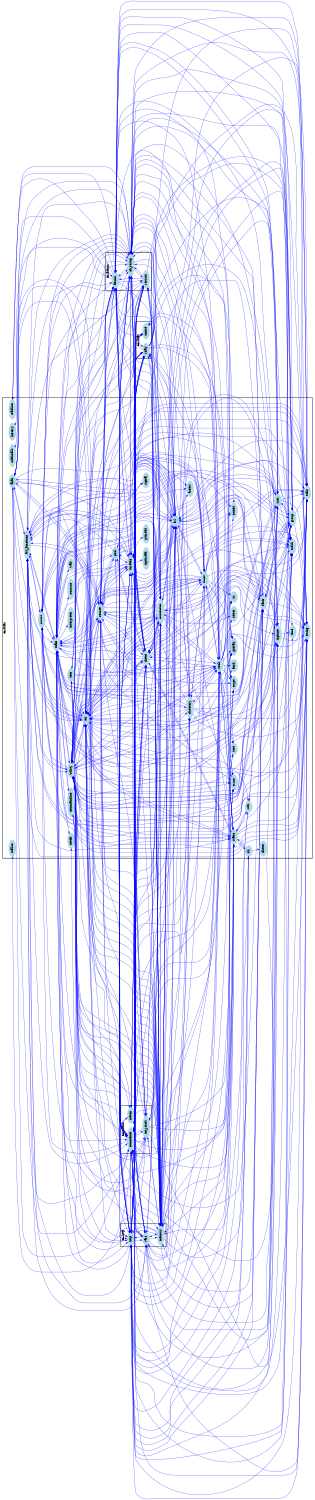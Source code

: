 digraph G {
size = "10,10";
rotate = 90;
subgraph cluster0 {
label = "CL:http";
color = black;
style = bold;
"http"[label="http",shape=ellipse,color=lightblue,fontcolor=black,style=filled];
"vars"[label="vars",shape=ellipse,color=lightblue,fontcolor=black,style=filled];
"memory"[label="memory",shape=ellipse,color=lightblue,fontcolor=black,style=filled];
}
subgraph cluster1 {
label = "CL:match";
color = black;
style = bold;
"match"[label="match",shape=ellipse,color=lightblue,fontcolor=black,style=filled];
"commands"[label="commands",shape=ellipse,color=lightblue,fontcolor=black,style=filled];
"ice_resolv"[label="ice_resolv",shape=ellipse,color=lightblue,fontcolor=black,style=filled];
}
subgraph cluster2 {
label = "CL:admin";
color = black;
style = bold;
"admin"[label="admin",shape=ellipse,color=lightblue,fontcolor=black,style=filled];
"ice_string"[label="ice_string",shape=ellipse,color=lightblue,fontcolor=black,style=filled];
"restrict"[label="restrict",shape=ellipse,color=lightblue,fontcolor=black,style=filled];
}
subgraph cluster3 {
label = "CL:relay";
color = black;
style = bold;
"relay"[label="relay",shape=ellipse,color=lightblue,fontcolor=black,style=filled];
"unistd"[label="unistd",shape=ellipse,color=lightblue,fontcolor=black,style=filled];
}
subgraph cluster4 {
label = "CL:alias";
color = black;
style = bold;
"alias"[label="alias",shape=ellipse,color=lightblue,fontcolor=black,style=filled];
"avl_functions"[label="avl_functions",shape=ellipse,color=lightblue,fontcolor=black,style=filled];
"utility"[label="utility",shape=ellipse,color=lightblue,fontcolor=black,style=filled];
"stdio"[label="stdio",shape=ellipse,color=lightblue,fontcolor=black,style=filled];
"log"[label="log",shape=ellipse,color=lightblue,fontcolor=black,style=filled];
"inet"[label="inet",shape=ellipse,color=lightblue,fontcolor=black,style=filled];
"source"[label="source",shape=ellipse,color=lightblue,fontcolor=black,style=filled];
"client"[label="client",shape=ellipse,color=lightblue,fontcolor=black,style=filled];
"stdlib"[label="stdlib",shape=ellipse,color=lightblue,fontcolor=black,style=filled];
"avl"[label="avl",shape=ellipse,color=lightblue,fontcolor=black,style=filled];
"threads"[label="threads",shape=ellipse,color=lightblue,fontcolor=black,style=filled];
"group"[label="group",shape=ellipse,color=lightblue,fontcolor=black,style=filled];
"socket"[label="socket",shape=ellipse,color=lightblue,fontcolor=black,style=filled];
"basic"[label="basic",shape=ellipse,color=lightblue,fontcolor=black,style=filled];
"user"[label="user",shape=ellipse,color=lightblue,fontcolor=black,style=filled];
"sock"[label="sock",shape=ellipse,color=lightblue,fontcolor=black,style=filled];
"string"[label="string",shape=ellipse,color=lightblue,fontcolor=black,style=filled];
"in"[label="in",shape=ellipse,color=lightblue,fontcolor=black,style=filled];
"static"[label="static",shape=ellipse,color=lightblue,fontcolor=black,style=filled];
"main"[label="main",shape=ellipse,color=lightblue,fontcolor=black,style=filled];
"netdb"[label="netdb",shape=ellipse,color=lightblue,fontcolor=black,style=filled];
"timer"[label="timer",shape=ellipse,color=lightblue,fontcolor=black,style=filled];
"directory"[label="directory",shape=ellipse,color=lightblue,fontcolor=black,style=filled];
"select"[label="select",shape=ellipse,color=lightblue,fontcolor=black,style=filled];
"connection"[label="connection",shape=ellipse,color=lightblue,fontcolor=black,style=filled];
"logtime"[label="logtime",shape=ellipse,color=lightblue,fontcolor=black,style=filled];
"ctype"[label="ctype",shape=ellipse,color=lightblue,fontcolor=black,style=filled];
"fcntl"[label="fcntl",shape=ellipse,color=lightblue,fontcolor=black,style=filled];
"pool"[label="pool",shape=ellipse,color=lightblue,fontcolor=black,style=filled];
"interpreter"[label="interpreter",shape=ellipse,color=lightblue,fontcolor=black,style=filled];
"item"[label="item",shape=ellipse,color=lightblue,fontcolor=black,style=filled];
"assert"[label="assert",shape=ellipse,color=lightblue,fontcolor=black,style=filled];
"commandline"[label="commandline",shape=ellipse,color=lightblue,fontcolor=black,style=filled];
"mount"[label="mount",shape=ellipse,color=lightblue,fontcolor=black,style=filled];
"stat"[label="stat",shape=ellipse,color=lightblue,fontcolor=black,style=filled];
"globals"[label="globals",shape=ellipse,color=lightblue,fontcolor=black,style=filled];
"readline"[label="readline",shape=ellipse,color=lightblue,fontcolor=black,style=filled];
"mathcalls"[label="mathcalls",shape=ellipse,color=lightblue,fontcolor=black,style=filled];
"history"[label="history",shape=ellipse,color=lightblue,fontcolor=black,style=filled];
"resource"[label="resource",shape=ellipse,color=lightblue,fontcolor=black,style=filled];
"dir"[label="dir",shape=ellipse,color=lightblue,fontcolor=black,style=filled];
"dirent"[label="dirent",shape=ellipse,color=lightblue,fontcolor=black,style=filled];
"signal"[label="signal",shape=ellipse,color=lightblue,fontcolor=black,style=filled];
"sigthread"[label="sigthread",shape=ellipse,color=lightblue,fontcolor=black,style=filled];
"time"[label="time",shape=ellipse,color=lightblue,fontcolor=black,style=filled];
"errno"[label="errno",shape=ellipse,color=lightblue,fontcolor=black,style=filled];
"pthread"[label="pthread",shape=ellipse,color=lightblue,fontcolor=black,style=filled];
"malloc"[label="malloc",shape=ellipse,color=lightblue,fontcolor=black,style=filled];
"wait"[label="wait",shape=ellipse,color=lightblue,fontcolor=black,style=filled];
}
"match" -> "http"[color=blue,font=6];
"ice_resolv" -> "relay"[color=blue,font=6];
"restrict" -> "ice_string"[color=blue,font=6];
"memory" -> "alias"[color=blue,font=6];
"avl_functions" -> "alias"[color=blue,font=6];
"utility" -> "unistd"[color=blue,font=6];
"log" -> "admin"[color=blue,font=6];
"relay" -> "client"[color=blue,font=6];
"source" -> "threads"[color=blue,font=6];
"utility" -> "source"[color=blue,font=6];
"source" -> "stdlib"[color=blue,font=6];
"relay" -> "ice_string"[color=blue,font=6];
"utility" -> "relay"[color=blue,font=6];
"avl" -> "memory"[color=blue,font=6];
"relay" -> "avl"[color=blue,font=6];
"source" -> "socket"[color=blue,font=6];
"sock" -> "commands"[color=blue,font=6];
"basic" -> "group"[color=blue,font=6];
"basic" -> "threads"[color=blue,font=6];
"memory" -> "stdio"[color=blue,font=6];
"admin" -> "string"[color=blue,font=6];
"avl_functions" -> "stdio"[color=blue,font=6];
"utility" -> "in"[color=blue,font=6];
"alias" -> "source"[color=blue,font=6];
"ice_resolv" -> "string"[color=blue,font=6];
"alias" -> "avl"[color=blue,font=6];
"ice_string" -> "static"[color=blue,font=6];
"avl" -> "admin"[color=blue,font=6];
"restrict" -> "stdlib"[color=blue,font=6];
"match" -> "utility"[color=blue,font=6];
"admin" -> "group"[color=blue,font=6];
"relay" -> "threads"[color=blue,font=6];
"ice_string" -> "avl_functions"[color=blue,font=6];
"user" -> "log"[color=blue,font=6];
"main" -> "static"[color=blue,font=6];
"ice_string" -> "threads"[color=blue,font=6];
"basic" -> "user"[color=blue,font=6];
"http" -> "basic"[color=blue,font=6];
"admin" -> "utility"[color=blue,font=6];
"restrict" -> "avl_functions"[color=blue,font=6];
"main" -> "netdb"[color=blue,font=6];
"ice_resolv" -> "inet"[color=blue,font=6];
"relay" -> "main"[color=blue,font=6];
"utility" -> "directory"[color=blue,font=6];
"sock" -> "utility"[color=blue,font=6];
"alias" -> "ice_string"[color=blue,font=6];
"directory" -> "threads"[color=blue,font=6];
"group" -> "memory"[color=blue,font=6];
"ice_resolv" -> "threads"[color=blue,font=6];
"http" -> "memory"[color=blue,font=6];
"utility" -> "ice_resolv"[color=blue,font=6];
"admin" -> "http"[color=blue,font=6];
"source" -> "connection"[color=blue,font=6];
"source" -> "unistd"[color=blue,font=6];
"connection" -> "select"[color=blue,font=6];
"sock" -> "http"[color=blue,font=6];
"relay" -> "vars"[color=blue,font=6];
"connection" -> "logtime"[color=blue,font=6];
"connection" -> "main"[color=blue,font=6];
"log" -> "string"[color=blue,font=6];
"timer" -> "string"[color=blue,font=6];
"threads" -> "commands"[color=blue,font=6];
"log" -> "logtime"[color=blue,font=6];
"restrict" -> "source"[color=blue,font=6];
"source" -> "admin"[color=blue,font=6];
"threads" -> "pool"[color=blue,font=6];
"memory" -> "item"[color=blue,font=6];
"logtime" -> "stdlib"[color=blue,font=6];
"user" -> "admin"[color=blue,font=6];
"main" -> "timer"[color=blue,font=6];
"log" -> "http"[color=blue,font=6];
"utility" -> "basic"[color=blue,font=6];
"source" -> "pool"[color=blue,font=6];
"restrict" -> "commands"[color=blue,font=6];
"memory" -> "connection"[color=blue,font=6];
"threads" -> "avl_functions"[color=blue,font=6];
"group" -> "commands"[color=blue,font=6];
"connection" -> "vars"[color=blue,font=6];
"group" -> "mount"[color=blue,font=6];
"admin" -> "sock"[color=blue,font=6];
"threads" -> "utility"[color=blue,font=6];
"main" -> "interpreter"[color=blue,font=6];
"log" -> "commands"[color=blue,font=6];
"memory" -> "admin"[color=blue,font=6];
"avl_functions" -> "main"[color=blue,font=6];
"restrict" -> "avl"[color=blue,font=6];
"item" -> "memory"[color=blue,font=6];
"commandline" -> "stdio"[color=blue,font=6];
"main" -> "threads"[color=blue,font=6];
"http" -> "stat"[color=blue,font=6];
"main" -> "stdio"[color=blue,font=6];
"threads" -> "avl"[color=blue,font=6];
"client" -> "stdlib"[color=blue,font=6];
"log" -> "sock"[color=blue,font=6];
"timer" -> "logtime"[color=blue,font=6];
"directory" -> "log"[color=blue,font=6];
"avl_functions" -> "vars"[color=blue,font=6];
"basic" -> "http"[color=blue,font=6];
"avl" -> "main"[color=blue,font=6];
"threads" -> "assert"[color=blue,font=6];
"sock" -> "string"[color=blue,font=6];
"memory" -> "main"[color=blue,font=6];
"memory" -> "stdlib"[color=blue,font=6];
"directory" -> "http"[color=blue,font=6];
"client" -> "threads"[color=blue,font=6];
"main" -> "globals"[color=blue,font=6];
"group" -> "stdio"[color=blue,font=6];
"connection" -> "stdlib"[color=blue,font=6];
"timer" -> "relay"[color=blue,font=6];
"restrict" -> "match"[color=blue,font=6];
"user" -> "stdlib"[color=blue,font=6];
"commandline" -> "log"[color=blue,font=6];
"timer" -> "avl"[color=blue,font=6];
"utility" -> "static"[color=blue,font=6];
"ice_string" -> "client"[color=blue,font=6];
"static" -> "main"[color=blue,font=6];
"source" -> "utility"[color=blue,font=6];
"source" -> "ctype"[color=blue,font=6];
"commands" -> "log"[color=blue,font=6];
"source" -> "avl"[color=blue,font=6];
"sock" -> "fcntl"[color=blue,font=6];
"main" -> "resource"[color=blue,font=6];
"avl" -> "vars"[color=blue,font=6];
"sock" -> "timer"[color=blue,font=6];
"relay" -> "pool"[color=blue,font=6];
"main" -> "commandline"[color=blue,font=6];
"memory" -> "vars"[color=blue,font=6];
"basic" -> "utility"[color=blue,font=6];
"match" -> "static"[color=blue,font=6];
"avl" -> "threads"[color=blue,font=6];
"item" -> "commands"[color=blue,font=6];
"directory" -> "commands"[color=blue,font=6];
"sock" -> "inet"[color=blue,font=6];
"main" -> "pool"[color=blue,font=6];
"log" -> "group"[color=blue,font=6];
"relay" -> "utility"[color=blue,font=6];
"client" -> "source"[color=blue,font=6];
"admin" -> "memory"[color=blue,font=6];
"log" -> "connection"[color=blue,font=6];
"ice_string" -> "utility"[color=blue,font=6];
"sock" -> "directory"[color=blue,font=6];
"static" -> "vars"[color=blue,font=6];
"group" -> "avl_functions"[color=blue,font=6];
"ice_resolv" -> "memory"[color=blue,font=6];
"memory" -> "source"[color=blue,font=6];
"memory" -> "ice_resolv"[color=blue,font=6];
"directory" -> "sock"[color=blue,font=6];
"alias" -> "avl_functions"[color=blue,font=6];
"ice_string" -> "restrict"[color=blue,font=6];
"connection" -> "source"[color=blue,font=6];
"directory" -> "utility"[color=blue,font=6];
"commands" -> "client"[color=blue,font=6];
"ice_resolv" -> "utility"[color=blue,font=6];
"threads" -> "http"[color=blue,font=6];
"timer" -> "commands"[color=blue,font=6];
"user" -> "avl"[color=blue,font=6];
"avl" -> "group"[color=blue,font=6];
"commands" -> "timer"[color=blue,font=6];
"commands" -> "mount"[color=blue,font=6];
"source" -> "http"[color=blue,font=6];
"pool" -> "client"[color=blue,font=6];
"commands" -> "avl_functions"[color=blue,font=6];
"vars" -> "static"[color=blue,font=6];
"sock" -> "stdio"[color=blue,font=6];
"threads" -> "memory"[color=blue,font=6];
"static" -> "string"[color=blue,font=6];
"commands" -> "ice_string"[color=blue,font=6];
"main" -> "admin"[color=blue,font=6];
"mount" -> "string"[color=blue,font=6];
"commands" -> "alias"[color=blue,font=6];
"ice_string" -> "timer"[color=blue,font=6];
"relay" -> "string"[color=blue,font=6];
"ice_string" -> "mount"[color=blue,font=6];
"log" -> "memory"[color=blue,font=6];
"timer" -> "memory"[color=blue,font=6];
"group" -> "admin"[color=blue,font=6];
"commands" -> "stdio"[color=blue,font=6];
"ice_string" -> "alias"[color=blue,font=6];
"source" -> "sock"[color=blue,font=6];
"user" -> "group"[color=blue,font=6];
"threads" -> "connection"[color=blue,font=6];
"avl" -> "relay"[color=blue,font=6];
"dir" -> "http"[color=blue,font=6];
"user" -> "main"[color=blue,font=6];
"avl" -> "pool"[color=blue,font=6];
"commandline" -> "main"[color=blue,font=6];
"source" -> "restrict"[color=blue,font=6];
"avl" -> "connection"[color=blue,font=6];
"relay" -> "time"[color=blue,font=6];
"ice_string" -> "directory"[color=blue,font=6];
"main" -> "utility"[color=blue,font=6];
"ice_string" -> "stdio"[color=blue,font=6];
"avl" -> "user"[color=blue,font=6];
"logtime" -> "main"[color=blue,font=6];
"avl" -> "stdlib"[color=blue,font=6];
"memory" -> "user"[color=blue,font=6];
"utility" -> "client"[color=blue,font=6];
"user" -> "vars"[color=blue,font=6];
"basic" -> "commands"[color=blue,font=6];
"dir" -> "static"[color=blue,font=6];
"memory" -> "group"[color=blue,font=6];
"avl_functions" -> "source"[color=blue,font=6];
"timer" -> "directory"[color=blue,font=6];
"avl_functions" -> "group"[color=blue,font=6];
"ice_resolv" -> "commands"[color=blue,font=6];
"client" -> "utility"[color=blue,font=6];
"sock" -> "ice_string"[color=blue,font=6];
"utility" -> "threads"[color=blue,font=6];
"match" -> "client"[color=blue,font=6];
"main" -> "http"[color=blue,font=6];
"sock" -> "memory"[color=blue,font=6];
"ice_string" -> "log"[color=blue,font=6];
"sock" -> "admin"[color=blue,font=6];
"source" -> "avl_functions"[color=blue,font=6];
"directory" -> "avl"[color=blue,font=6];
"source" -> "relay"[color=blue,font=6];
"utility" -> "globals"[color=blue,font=6];
"connection" -> "restrict"[color=blue,font=6];
"connection" -> "http"[color=blue,font=6];
"connection" -> "errno"[color=blue,font=6];
"http" -> "stdlib"[color=blue,font=6];
"http" -> "errno"[color=blue,font=6];
"avl" -> "utility"[color=blue,font=6];
"client" -> "static"[color=blue,font=6];
"admin" -> "restrict"[color=blue,font=6];
"client" -> "match"[color=blue,font=6];
"avl" -> "source"[color=blue,font=6];
"commands" -> "avl"[color=blue,font=6];
"mount" -> "ice_string"[color=blue,font=6];
"admin" -> "ice_string"[color=blue,font=6];
"source" -> "client"[color=blue,font=6];
"avl" -> "basic"[color=blue,font=6];
"http" -> "restrict"[color=blue,font=6];
"group" -> "ice_string"[color=blue,font=6];
"timer" -> "in"[color=blue,font=6];
"relay" -> "sock"[color=blue,font=6];
"admin" -> "logtime"[color=blue,font=6];
"memory" -> "static"[color=blue,font=6];
"vars" -> "client"[color=blue,font=6];
"group" -> "threads"[color=blue,font=6];
"commands" -> "admin"[color=blue,font=6];
"memory" -> "relay"[color=blue,font=6];
"static" -> "match"[color=blue,font=6];
"item" -> "logtime"[color=blue,font=6];
"ice_resolv" -> "ice_string"[color=blue,font=6];
"main" -> "sock"[color=blue,font=6];
"http" -> "ice_string"[color=blue,font=6];
"restrict" -> "client"[color=blue,font=6];
"ice_resolv" -> "errno"[color=blue,font=6];
"main" -> "avl_functions"[color=blue,font=6];
"memory" -> "restrict"[color=blue,font=6];
"vars" -> "utility"[color=blue,font=6];
"http" -> "unistd"[color=blue,font=6];
"connection" -> "sock"[color=blue,font=6];
"client" -> "main"[color=blue,font=6];
"main" -> "directory"[color=blue,font=6];
"utility" -> "errno"[color=blue,font=6];
"http" -> "source"[color=blue,font=6];
"ice_string" -> "admin"[color=blue,font=6];
"restrict" -> "connection"[color=blue,font=6];
"static" -> "memory"[color=blue,font=6];
"ice_string" -> "string"[color=blue,font=6];
"avl" -> "http"[color=blue,font=6];
"main" -> "string"[color=blue,font=6];
"sock" -> "ctype"[color=blue,font=6];
"memory" -> "http"[color=blue,font=6];
"mount" -> "avl_functions"[color=blue,font=6];
"relay" -> "connection"[color=blue,font=6];
"mount" -> "memory"[color=blue,font=6];
"user" -> "basic"[color=blue,font=6];
"commandline" -> "memory"[color=blue,font=6];
"client" -> "vars"[color=blue,font=6];
"relay" -> "memory"[color=blue,font=6];
"http" -> "main"[color=blue,font=6];
"static" -> "http"[color=blue,font=6];
"threads" -> "logtime"[color=blue,font=6];
"alias" -> "main"[color=blue,font=6];
"avl" -> "directory"[color=blue,font=6];
"admin" -> "history"[color=blue,font=6];
"avl_functions" -> "commands"[color=blue,font=6];
"commands" -> "restrict"[color=blue,font=6];
"stat" -> "http"[color=blue,font=6];
"ice_string" -> "main"[color=blue,font=6];
"memory" -> "basic"[color=blue,font=6];
"commands" -> "ctype"[color=blue,font=6];
"http" -> "match"[color=blue,font=6];
"http" -> "vars"[color=blue,font=6];
"commands" -> "string"[color=blue,font=6];
"sock" -> "log"[color=blue,font=6];
"restrict" -> "admin"[color=blue,font=6];
"memory" -> "sock"[color=blue,font=6];
"main" -> "ice_string"[color=blue,font=6];
"client" -> "commands"[color=blue,font=6];
"http" -> "avl_functions"[color=blue,font=6];
"directory" -> "string"[color=blue,font=6];
"item" -> "source"[color=blue,font=6];
"ice_string" -> "vars"[color=blue,font=6];
"ice_string" -> "ctype"[color=blue,font=6];
"admin" -> "stdlib"[color=blue,font=6];
"static" -> "sock"[color=blue,font=6];
"basic" -> "client"[color=blue,font=6];
"utility" -> "log"[color=blue,font=6];
"http" -> "threads"[color=blue,font=6];
"alias" -> "commands"[color=blue,font=6];
"vars" -> "log"[color=blue,font=6];
"vars" -> "relay"[color=blue,font=6];
"group" -> "log"[color=blue,font=6];
"memory" -> "mathcalls"[color=blue,font=6];
"memory" -> "client"[color=blue,font=6];
"client" -> "ice_string"[color=blue,font=6];
"basic" -> "logtime"[color=blue,font=6];
"connection" -> "client"[color=blue,font=6];
"avl" -> "commands"[color=blue,font=6];
"utility" -> "match"[color=blue,font=6];
"relay" -> "logtime"[color=blue,font=6];
"client" -> "timer"[color=blue,font=6];
"ice_string" -> "logtime"[color=blue,font=6];
"threads" -> "stdlib"[color=blue,font=6];
"stat" -> "basic"[color=blue,font=6];
"connection" -> "ice_string"[color=blue,font=6];
"sock" -> "select"[color=blue,font=6];
"relay" -> "ice_resolv"[color=blue,font=6];
"mount" -> "main"[color=blue,font=6];
"memory" -> "threads"[color=blue,font=6];
"pool" -> "avl_functions"[color=blue,font=6];
"commands" -> "threads"[color=blue,font=6];
"client" -> "pool"[color=blue,font=6];
"utility" -> "main"[color=blue,font=6];
"group" -> "utility"[color=blue,font=6];
"directory" -> "logtime"[color=blue,font=6];
"memory" -> "inet"[color=blue,font=6];
"admin" -> "source"[color=blue,font=6];
"log" -> "stdlib"[color=blue,font=6];
"threads" -> "signal"[color=blue,font=6];
"item" -> "log"[color=blue,font=6];
"commands" -> "globals"[color=blue,font=6];
"timer" -> "stdlib"[color=blue,font=6];
"timer" -> "errno"[color=blue,font=6];
"utility" -> "string"[color=blue,font=6];
"timer" -> "avl_functions"[color=blue,font=6];
"logtime" -> "time"[color=blue,font=6];
"timer" -> "socket"[color=blue,font=6];
"log" -> "avl"[color=blue,font=6];
"utility" -> "vars"[color=blue,font=6];
"http" -> "static"[color=blue,font=6];
"commands" -> "group"[color=blue,font=6];
"vars" -> "ice_string"[color=blue,font=6];
"pool" -> "assert"[color=blue,font=6];
"alias" -> "string"[color=blue,font=6];
"main" -> "basic"[color=blue,font=6];
"sock" -> "in"[color=blue,font=6];
"stat" -> "static"[color=blue,font=6];
"connection" -> "log"[color=blue,font=6];
"static" -> "log"[color=blue,font=6];
"threads" -> "source"[color=blue,font=6];
"sock" -> "relay"[color=blue,font=6];
"basic" -> "ice_string"[color=blue,font=6];
"static" -> "stdio"[color=blue,font=6];
"mount" -> "log"[color=blue,font=6];
"mount" -> "stdio"[color=blue,font=6];
"group" -> "basic"[color=blue,font=6];
"pool" -> "relay"[color=blue,font=6];
"ice_string" -> "memory"[color=blue,font=6];
"ice_string" -> "group"[color=blue,font=6];
"main" -> "memory"[color=blue,font=6];
"log" -> "unistd"[color=blue,font=6];
"ice_resolv" -> "log"[color=blue,font=6];
"log" -> "source"[color=blue,font=6];
"timer" -> "source"[color=blue,font=6];
"utility" -> "ice_string"[color=blue,font=6];
"threads" -> "sigthread"[color=blue,font=6];
"ice_string" -> "user"[color=blue,font=6];
"source" -> "string"[color=blue,font=6];
"avl_functions" -> "log"[color=blue,font=6];
"memory" -> "log"[color=blue,font=6];
"vars" -> "string"[color=blue,font=6];
"ice_resolv" -> "netdb"[color=blue,font=6];
"sock" -> "stdlib"[color=blue,font=6];
"static" -> "dir"[color=blue,font=6];
"threads" -> "pthread"[color=blue,font=6];
"commands" -> "relay"[color=blue,font=6];
"main" -> "logtime"[color=blue,font=6];
"user" -> "commands"[color=blue,font=6];
"sock" -> "socket"[color=blue,font=6];
"utility" -> "commands"[color=blue,font=6];
"commands" -> "memory"[color=blue,font=6];
"vars" -> "commands"[color=blue,font=6];
"vars" -> "main"[color=blue,font=6];
"log" -> "errno"[color=blue,font=6];
"commands" -> "item"[color=blue,font=6];
"relay" -> "commands"[color=blue,font=6];
"commands" -> "connection"[color=blue,font=6];
"memory" -> "dir"[color=blue,font=6];
"commands" -> "directory"[color=blue,font=6];
"ice_string" -> "relay"[color=blue,font=6];
"connection" -> "threads"[color=blue,font=6];
"static" -> "utility"[color=blue,font=6];
"directory" -> "memory"[color=blue,font=6];
"http" -> "utility"[color=blue,font=6];
"avl" -> "client"[color=blue,font=6];
"client" -> "http"[color=blue,font=6];
"basic" -> "stat"[color=blue,font=6];
"log" -> "threads"[color=blue,font=6];
"commandline" -> "commands"[color=blue,font=6];
"timer" -> "main"[color=blue,font=6];
"basic" -> "log"[color=blue,font=6];
"connection" -> "stdio"[color=blue,font=6];
"sock" -> "unistd"[color=blue,font=6];
"logtime" -> "connection"[color=blue,font=6];
"client" -> "admin"[color=blue,font=6];
"utility" -> "fcntl"[color=blue,font=6];
"sock" -> "source"[color=blue,font=6];
"http" -> "stdio"[color=blue,font=6];
"utility" -> "timer"[color=blue,font=6];
"utility" -> "avl"[color=blue,font=6];
"utility" -> "mount"[color=blue,font=6];
"log" -> "globals"[color=blue,font=6];
"vars" -> "avl"[color=blue,font=6];
"restrict" -> "main"[color=blue,font=6];
"utility" -> "user"[color=blue,font=6];
"logtime" -> "string"[color=blue,font=6];
"mount" -> "admin"[color=blue,font=6];
"group" -> "avl"[color=blue,font=6];
"memory" -> "utility"[color=blue,font=6];
"avl" -> "avl_functions"[color=blue,font=6];
"commands" -> "utility"[color=blue,font=6];
"restrict" -> "threads"[color=blue,font=6];
"admin" -> "log"[color=blue,font=6];
"utility" -> "avl_functions"[color=blue,font=6];
"http" -> "client"[color=blue,font=6];
"static" -> "stdlib"[color=blue,font=6];
"main" -> "log"[color=blue,font=6];
"commands" -> "basic"[color=blue,font=6];
"commands" -> "main"[color=blue,font=6];
"vars" -> "logtime"[color=blue,font=6];
"dir" -> "dirent"[color=blue,font=6];
"source" -> "ice_string"[color=blue,font=6];
"commandline" -> "stdlib"[color=blue,font=6];
"client" -> "sock"[color=blue,font=6];
"ice_string" -> "http"[color=blue,font=6];
"relay" -> "stdio"[color=blue,font=6];
"user" -> "avl_functions"[color=blue,font=6];
"relay" -> "stdlib"[color=blue,font=6];
"item" -> "ice_string"[color=blue,font=6];
"ice_resolv" -> "main"[color=blue,font=6];
"logtime" -> "commands"[color=blue,font=6];
"source" -> "errno"[color=blue,font=6];
"static" -> "avl_functions"[color=blue,font=6];
"utility" -> "stdio"[color=blue,font=6];
"utility" -> "memory"[color=blue,font=6];
"timer" -> "threads"[color=blue,font=6];
"sock" -> "connection"[color=blue,font=6];
"relay" -> "socket"[color=blue,font=6];
"ice_string" -> "basic"[color=blue,font=6];
"basic" -> "string"[color=blue,font=6];
"client" -> "string"[color=blue,font=6];
"client" -> "log"[color=blue,font=6];
"timer" -> "globals"[color=blue,font=6];
"alias" -> "memory"[color=blue,font=6];
"http" -> "log"[color=blue,font=6];
"basic" -> "mount"[color=blue,font=6];
"readline" -> "admin"[color=blue,font=6];
"static" -> "unistd"[color=blue,font=6];
"http" -> "sock"[color=blue,font=6];
"memory" -> "string"[color=blue,font=6];
"commands" -> "ice_resolv"[color=blue,font=6];
"connection" -> "string"[color=blue,font=6];
"admin" -> "mount"[color=blue,font=6];
"log" -> "static"[color=blue,font=6];
"memory" -> "ice_string"[color=blue,font=6];
"user" -> "string"[color=blue,font=6];
"connection" -> "avl"[color=blue,font=6];
"memory" -> "directory"[color=blue,font=6];
"static" -> "avl"[color=blue,font=6];
"client" -> "avl_functions"[color=blue,font=6];
"connection" -> "admin"[color=blue,font=6];
"admin" -> "connection"[color=blue,font=6];
"commands" -> "malloc"[color=blue,font=6];
"ice_string" -> "sock"[color=blue,font=6];
"http" -> "admin"[color=blue,font=6];
"user" -> "threads"[color=blue,font=6];
"mount" -> "avl"[color=blue,font=6];
"relay" -> "source"[color=blue,font=6];
"admin" -> "alias"[color=blue,font=6];
"source" -> "memory"[color=blue,font=6];
"utility" -> "time"[color=blue,font=6];
"ice_resolv" -> "connection"[color=blue,font=6];
"http" -> "dir"[color=blue,font=6];
"admin" -> "item"[color=blue,font=6];
"vars" -> "memory"[color=blue,font=6];
"http" -> "connection"[color=blue,font=6];
"log" -> "avl_functions"[color=blue,font=6];
"user" -> "ice_string"[color=blue,font=6];
"avl_functions" -> "avl"[color=blue,font=6];
"vars" -> "user"[color=blue,font=6];
"utility" -> "http"[color=blue,font=6];
"restrict" -> "memory"[color=blue,font=6];
"utility" -> "logtime"[color=blue,font=6];
"admin" -> "stdio"[color=blue,font=6];
"connection" -> "utility"[color=blue,font=6];
"threads" -> "timer"[color=blue,font=6];
"log" -> "utility"[color=blue,font=6];
"utility" -> "admin"[color=blue,font=6];
"ice_string" -> "commands"[color=blue,font=6];
"ice_string" -> "readline"[color=blue,font=6];
"sock" -> "static"[color=blue,font=6];
"directory" -> "timer"[color=blue,font=6];
"main" -> "stat"[color=blue,font=6];
"sock" -> "ice_resolv"[color=blue,font=6];
"ice_string" -> "inet"[color=blue,font=6];
"admin" -> "client"[color=blue,font=6];
"commands" -> "pool"[color=blue,font=6];
"pool" -> "threads"[color=blue,font=6];
"utility" -> "sock"[color=blue,font=6];
"basic" -> "avl"[color=blue,font=6];
"log" -> "ice_string"[color=blue,font=6];
"admin" -> "main"[color=blue,font=6];
"alias" -> "stdio"[color=blue,font=6];
"pool" -> "log"[color=blue,font=6];
"http" -> "ctype"[color=blue,font=6];
"commands" -> "user"[color=blue,font=6];
"sock" -> "main"[color=blue,font=6];
"item" -> "stdio"[color=blue,font=6];
"dir" -> "memory"[color=blue,font=6];
"avl_functions" -> "ice_string"[color=blue,font=6];
"threads" -> "stdio"[color=blue,font=6];
"timer" -> "stdio"[color=blue,font=6];
"threads" -> "client"[color=blue,font=6];
"mount" -> "group"[color=blue,font=6];
"mount" -> "threads"[color=blue,font=6];
"admin" -> "avl"[color=blue,font=6];
"ice_string" -> "stdlib"[color=blue,font=6];
"main" -> "connection"[color=blue,font=6];
"main" -> "stdlib"[color=blue,font=6];
"directory" -> "stdio"[color=blue,font=6];
"ice_string" -> "connection"[color=blue,font=6];
"main" -> "avl"[color=blue,font=6];
"timer" -> "utility"[color=blue,font=6];
"log" -> "main"[color=blue,font=6];
"pool" -> "commands"[color=blue,font=6];
"main" -> "socket"[color=blue,font=6];
"relay" -> "log"[color=blue,font=6];
"avl_functions" -> "restrict"[color=blue,font=6];
"ice_resolv" -> "ctype"[color=blue,font=6];
"timer" -> "client"[color=blue,font=6];
"group" -> "main"[color=blue,font=6];
"static" -> "ice_string"[color=blue,font=6];
"pool" -> "main"[color=blue,font=6];
"relay" -> "ctype"[color=blue,font=6];
"vars" -> "http"[color=blue,font=6];
"main" -> "signal"[color=blue,font=6];
"alias" -> "log"[color=blue,font=6];
"source" -> "commands"[color=blue,font=6];
"basic" -> "memory"[color=blue,font=6];
"client" -> "connection"[color=blue,font=6];
"client" -> "memory"[color=blue,font=6];
"timer" -> "ice_string"[color=blue,font=6];
"log" -> "timer"[color=blue,font=6];
"log" -> "mount"[color=blue,font=6];
"client" -> "relay"[color=blue,font=6];
"log" -> "vars"[color=blue,font=6];
"client" -> "restrict"[color=blue,font=6];
"commands" -> "stdlib"[color=blue,font=6];
"client" -> "avl"[color=blue,font=6];
"connection" -> "memory"[color=blue,font=6];
"http" -> "avl"[color=blue,font=6];
"user" -> "memory"[color=blue,font=6];
"ice_string" -> "source"[color=blue,font=6];
"threads" -> "ice_string"[color=blue,font=6];
"user" -> "utility"[color=blue,font=6];
"main" -> "source"[color=blue,font=6];
"group" -> "string"[color=blue,font=6];
"http" -> "string"[color=blue,font=6];
"restrict" -> "http"[color=blue,font=6];
"avl" -> "timer"[color=blue,font=6];
"admin" -> "threads"[color=blue,font=6];
"static" -> "stat"[color=blue,font=6];
"avl" -> "mount"[color=blue,font=6];
"directory" -> "stdlib"[color=blue,font=6];
"basic" -> "main"[color=blue,font=6];
"directory" -> "main"[color=blue,font=6];
"mount" -> "commands"[color=blue,font=6];
"alias" -> "admin"[color=blue,font=6];
"connection" -> "commands"[color=blue,font=6];
"avl" -> "restrict"[color=blue,font=6];
"main" -> "commands"[color=blue,font=6];
"alias" -> "threads"[color=blue,font=6];
"avl_functions" -> "utility"[color=blue,font=6];
"admin" -> "globals"[color=blue,font=6];
"sock" -> "globals"[color=blue,font=6];
"sock" -> "errno"[color=blue,font=6];
"item" -> "admin"[color=blue,font=6];
"avl" -> "alias"[color=blue,font=6];
"log" -> "stdio"[color=blue,font=6];
"sock" -> "client"[color=blue,font=6];
"threads" -> "admin"[color=blue,font=6];
"commands" -> "http"[color=blue,font=6];
"vars" -> "connection"[color=blue,font=6];
"admin" -> "commands"[color=blue,font=6];
"admin" -> "readline"[color=blue,font=6];
"http" -> "directory"[color=blue,font=6];
"http" -> "logtime"[color=blue,font=6];
"match" -> "restrict"[color=blue,font=6];
"http" -> "commands"[color=blue,font=6];
"commands" -> "source"[color=blue,font=6];
"timer" -> "sock"[color=blue,font=6];
"vars" -> "avl_functions"[color=blue,font=6];
"main" -> "ice_resolv"[color=blue,font=6];
"pool" -> "source"[color=blue,font=6];
"ice_string" -> "ice_resolv"[color=blue,font=6];
"avl" -> "stdio"[color=blue,font=6];
"directory" -> "avl_functions"[color=blue,font=6];
"avl" -> "assert"[color=blue,font=6];
"source" -> "timer"[color=blue,font=6];
"directory" -> "source"[color=blue,font=6];
"directory" -> "ice_string"[color=blue,font=6];
"client" -> "basic"[color=blue,font=6];
"memory" -> "commands"[color=blue,font=6];
"admin" -> "user"[color=blue,font=6];
"commands" -> "errno"[color=blue,font=6];
"memory" -> "logtime"[color=blue,font=6];
"restrict" -> "log"[color=blue,font=6];
"utility" -> "connection"[color=blue,font=6];
"commands" -> "logtime"[color=blue,font=6];
"utility" -> "group"[color=blue,font=6];
"utility" -> "stdlib"[color=blue,font=6];
"threads" -> "main"[color=blue,font=6];
"mount" -> "basic"[color=blue,font=6];
"threads" -> "log"[color=blue,font=6];
"source" -> "main"[color=blue,font=6];
"source" -> "alias"[color=blue,font=6];
"avl" -> "log"[color=blue,font=6];
"commands" -> "sock"[color=blue,font=6];
"client" -> "in"[color=blue,font=6];
"memory" -> "mount"[color=blue,font=6];
"avl_functions" -> "timer"[color=blue,font=6];
"main" -> "wait"[color=blue,font=6];
"connection" -> "ice_resolv"[color=blue,font=6];
"avl_functions" -> "mount"[color=blue,font=6];
"ice_resolv" -> "sock"[color=blue,font=6];
"pool" -> "avl"[color=blue,font=6];
"mount" -> "utility"[color=blue,font=6];
"timer" -> "log"[color=blue,font=6];
"log" -> "user"[color=blue,font=6];
"memory" -> "commandline"[color=blue,font=6];
"source" -> "stdio"[color=blue,font=6];
"group" -> "user"[color=blue,font=6];
"static" -> "client"[color=blue,font=6];
"source" -> "log"[color=blue,font=6];
"user" -> "stdio"[color=blue,font=6];
}